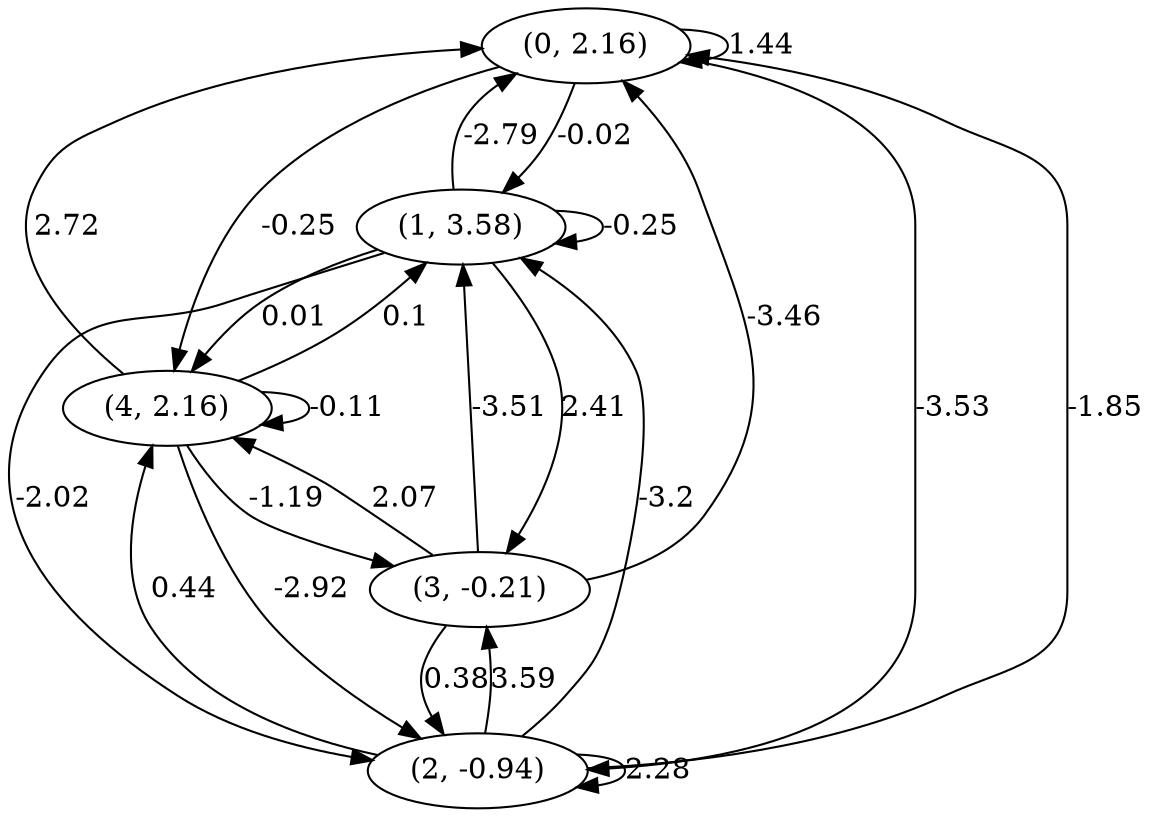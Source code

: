 digraph {
    0 [ label = "(0, 2.16)" ]
    1 [ label = "(1, 3.58)" ]
    2 [ label = "(2, -0.94)" ]
    3 [ label = "(3, -0.21)" ]
    4 [ label = "(4, 2.16)" ]
    0 -> 0 [ label = "1.44" ]
    1 -> 1 [ label = "-0.25" ]
    2 -> 2 [ label = "2.28" ]
    4 -> 4 [ label = "-0.11" ]
    1 -> 0 [ label = "-2.79" ]
    2 -> 0 [ label = "-1.85" ]
    3 -> 0 [ label = "-3.46" ]
    4 -> 0 [ label = "2.72" ]
    0 -> 1 [ label = "-0.02" ]
    2 -> 1 [ label = "-3.2" ]
    3 -> 1 [ label = "-3.51" ]
    4 -> 1 [ label = "0.1" ]
    0 -> 2 [ label = "-3.53" ]
    1 -> 2 [ label = "-2.02" ]
    3 -> 2 [ label = "0.38" ]
    4 -> 2 [ label = "-2.92" ]
    1 -> 3 [ label = "2.41" ]
    2 -> 3 [ label = "3.59" ]
    4 -> 3 [ label = "-1.19" ]
    0 -> 4 [ label = "-0.25" ]
    1 -> 4 [ label = "0.01" ]
    2 -> 4 [ label = "0.44" ]
    3 -> 4 [ label = "2.07" ]
}

